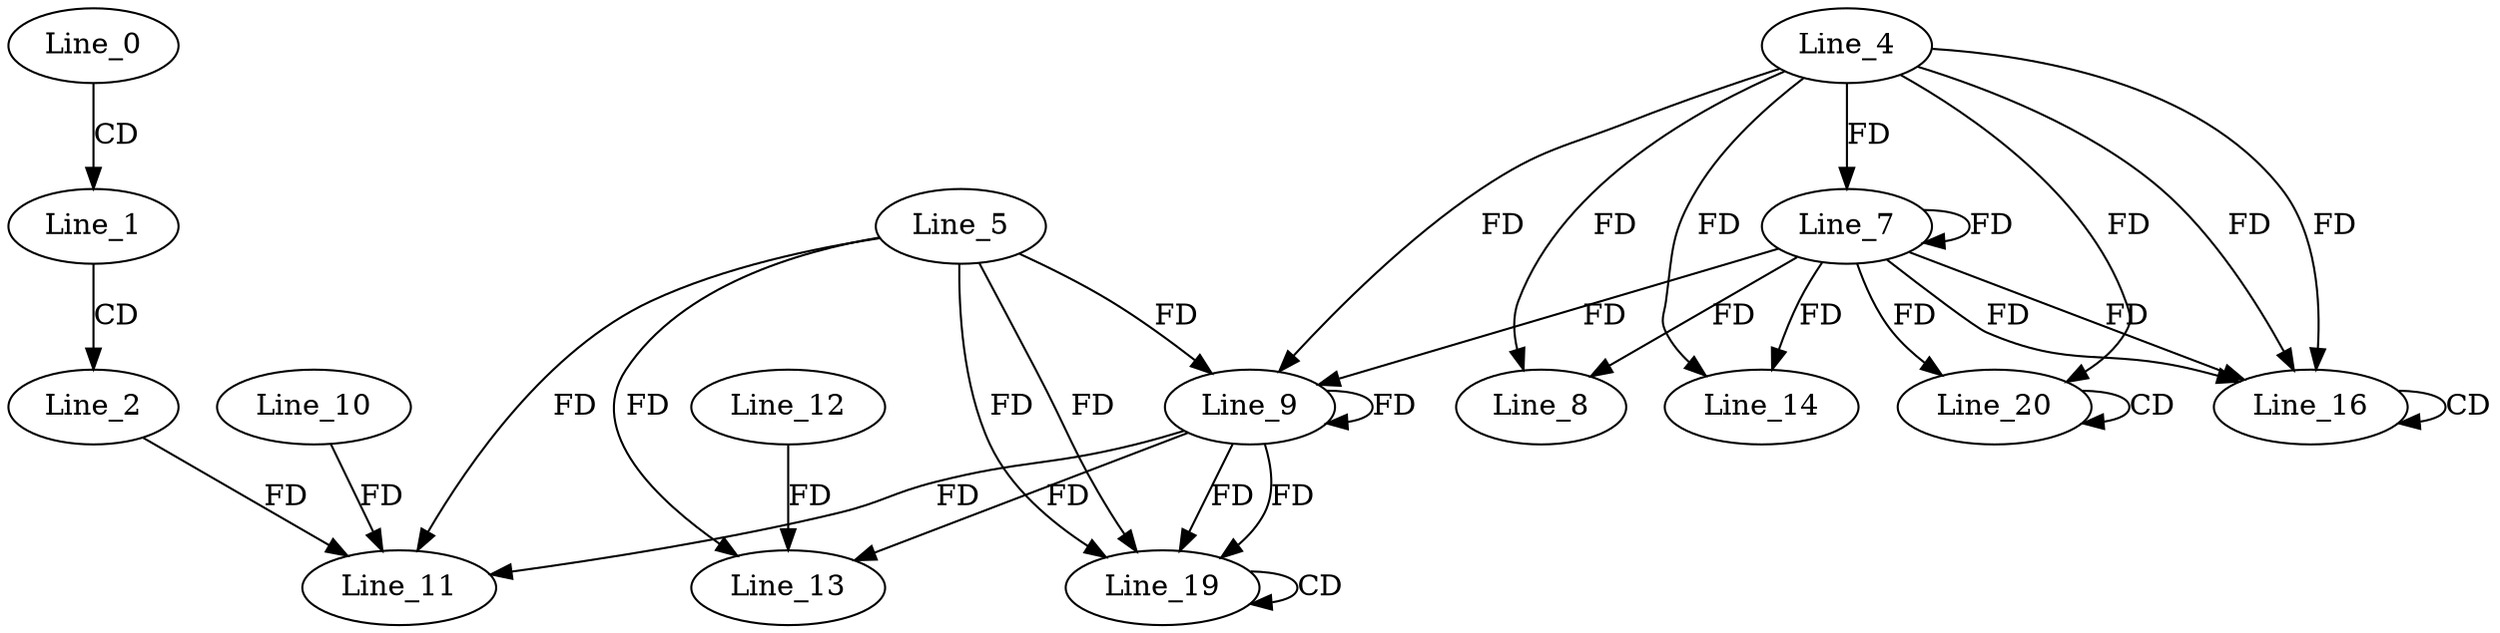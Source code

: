 digraph G {
  Line_0;
  Line_1;
  Line_2;
  Line_4;
  Line_7;
  Line_7;
  Line_8;
  Line_5;
  Line_9;
  Line_9;
  Line_10;
  Line_11;
  Line_13;
  Line_12;
  Line_14;
  Line_16;
  Line_16;
  Line_19;
  Line_19;
  Line_20;
  Line_20;
  Line_0 -> Line_1 [ label="CD" ];
  Line_1 -> Line_2 [ label="CD" ];
  Line_4 -> Line_7 [ label="FD" ];
  Line_7 -> Line_7 [ label="FD" ];
  Line_4 -> Line_8 [ label="FD" ];
  Line_7 -> Line_8 [ label="FD" ];
  Line_5 -> Line_9 [ label="FD" ];
  Line_9 -> Line_9 [ label="FD" ];
  Line_4 -> Line_9 [ label="FD" ];
  Line_7 -> Line_9 [ label="FD" ];
  Line_10 -> Line_11 [ label="FD" ];
  Line_5 -> Line_11 [ label="FD" ];
  Line_9 -> Line_11 [ label="FD" ];
  Line_2 -> Line_11 [ label="FD" ];
  Line_5 -> Line_13 [ label="FD" ];
  Line_9 -> Line_13 [ label="FD" ];
  Line_12 -> Line_13 [ label="FD" ];
  Line_4 -> Line_14 [ label="FD" ];
  Line_7 -> Line_14 [ label="FD" ];
  Line_4 -> Line_16 [ label="FD" ];
  Line_7 -> Line_16 [ label="FD" ];
  Line_16 -> Line_16 [ label="CD" ];
  Line_4 -> Line_16 [ label="FD" ];
  Line_7 -> Line_16 [ label="FD" ];
  Line_5 -> Line_19 [ label="FD" ];
  Line_9 -> Line_19 [ label="FD" ];
  Line_19 -> Line_19 [ label="CD" ];
  Line_5 -> Line_19 [ label="FD" ];
  Line_9 -> Line_19 [ label="FD" ];
  Line_20 -> Line_20 [ label="CD" ];
  Line_4 -> Line_20 [ label="FD" ];
  Line_7 -> Line_20 [ label="FD" ];
}
